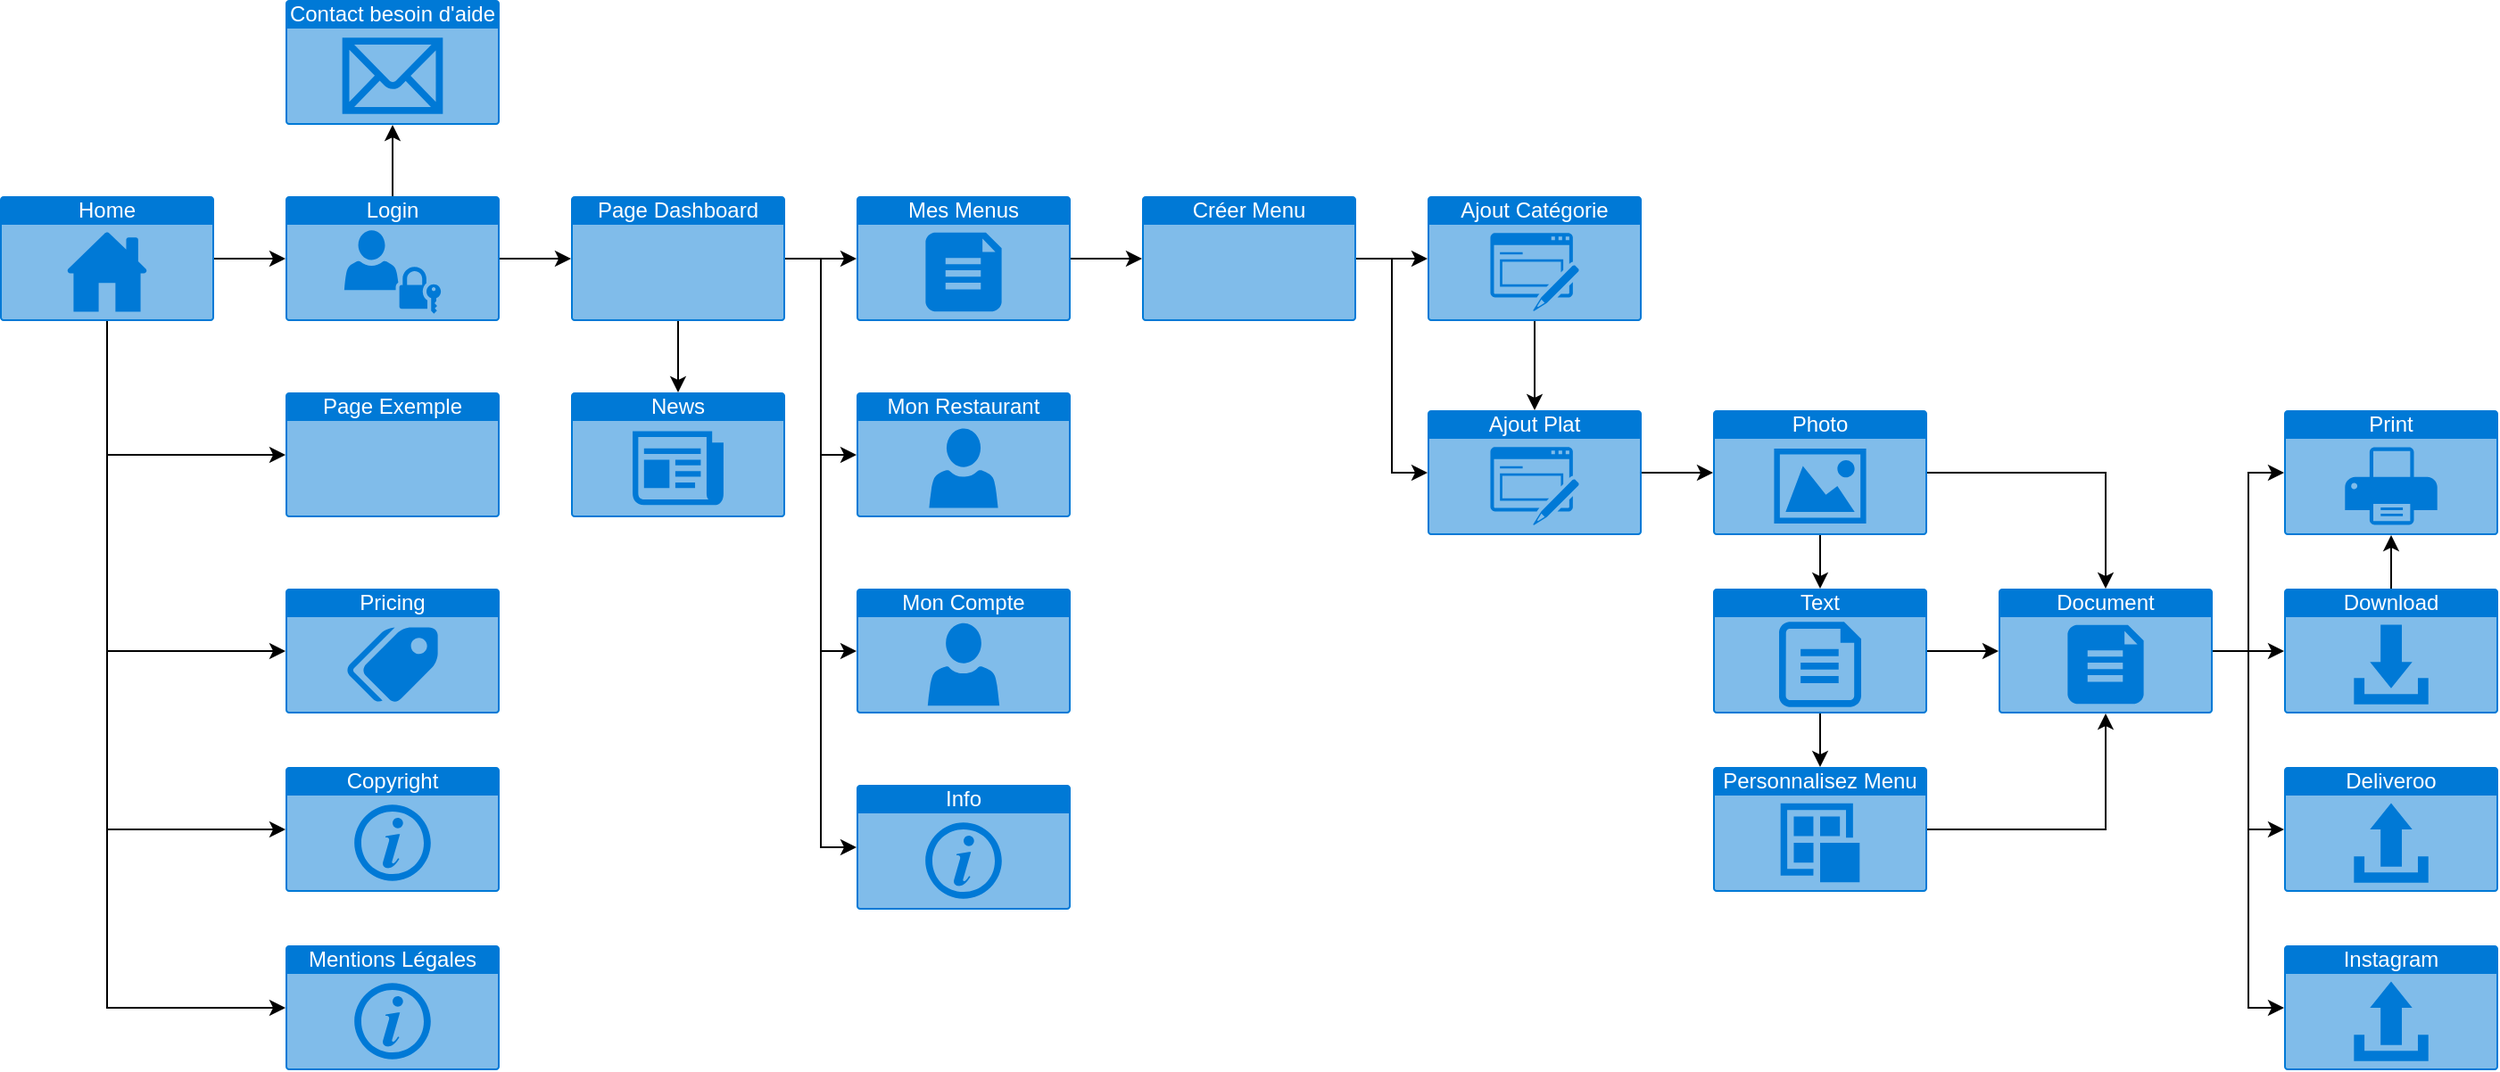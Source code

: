 <mxfile version="21.1.2" type="github">
  <diagram name="Page-1" id="VqAYsBs6g-JY-Q1anHcJ">
    <mxGraphModel dx="1541" dy="1104" grid="1" gridSize="10" guides="1" tooltips="1" connect="1" arrows="1" fold="1" page="1" pageScale="1" pageWidth="1169" pageHeight="827" math="0" shadow="0">
      <root>
        <mxCell id="0" />
        <mxCell id="1" parent="0" />
        <mxCell id="5dijK-Lq9n8P_Ewpj1uG-35" value="" style="edgeStyle=orthogonalEdgeStyle;rounded=0;orthogonalLoop=1;jettySize=auto;html=1;" edge="1" parent="1" source="5dijK-Lq9n8P_Ewpj1uG-2" target="5dijK-Lq9n8P_Ewpj1uG-8">
          <mxGeometry relative="1" as="geometry" />
        </mxCell>
        <mxCell id="5dijK-Lq9n8P_Ewpj1uG-68" value="" style="edgeStyle=orthogonalEdgeStyle;rounded=0;orthogonalLoop=1;jettySize=auto;html=1;" edge="1" parent="1" source="5dijK-Lq9n8P_Ewpj1uG-2" target="5dijK-Lq9n8P_Ewpj1uG-7">
          <mxGeometry relative="1" as="geometry" />
        </mxCell>
        <mxCell id="5dijK-Lq9n8P_Ewpj1uG-2" value="Login" style="html=1;whiteSpace=wrap;strokeColor=none;fillColor=#0079D6;labelPosition=center;verticalLabelPosition=middle;verticalAlign=top;align=center;fontSize=12;outlineConnect=0;spacingTop=-6;fontColor=#FFFFFF;sketch=0;shape=mxgraph.sitemap.login;" vertex="1" parent="1">
          <mxGeometry x="360" y="200" width="120" height="70" as="geometry" />
        </mxCell>
        <mxCell id="5dijK-Lq9n8P_Ewpj1uG-3" value="Page Exemple" style="html=1;whiteSpace=wrap;strokeColor=none;fillColor=#0079D6;labelPosition=center;verticalLabelPosition=middle;verticalAlign=top;align=center;fontSize=12;outlineConnect=0;spacingTop=-6;fontColor=#FFFFFF;sketch=0;shape=mxgraph.sitemap.page;" vertex="1" parent="1">
          <mxGeometry x="360" y="310" width="120" height="70" as="geometry" />
        </mxCell>
        <mxCell id="5dijK-Lq9n8P_Ewpj1uG-34" value="" style="edgeStyle=orthogonalEdgeStyle;rounded=0;orthogonalLoop=1;jettySize=auto;html=1;" edge="1" parent="1" source="5dijK-Lq9n8P_Ewpj1uG-5" target="5dijK-Lq9n8P_Ewpj1uG-2">
          <mxGeometry relative="1" as="geometry" />
        </mxCell>
        <mxCell id="5dijK-Lq9n8P_Ewpj1uG-62" style="edgeStyle=orthogonalEdgeStyle;rounded=0;orthogonalLoop=1;jettySize=auto;html=1;exitX=0.5;exitY=1;exitDx=0;exitDy=0;exitPerimeter=0;entryX=0;entryY=0.5;entryDx=0;entryDy=0;entryPerimeter=0;" edge="1" parent="1" source="5dijK-Lq9n8P_Ewpj1uG-5" target="5dijK-Lq9n8P_Ewpj1uG-11">
          <mxGeometry relative="1" as="geometry" />
        </mxCell>
        <mxCell id="5dijK-Lq9n8P_Ewpj1uG-63" style="edgeStyle=orthogonalEdgeStyle;rounded=0;orthogonalLoop=1;jettySize=auto;html=1;exitX=0.5;exitY=1;exitDx=0;exitDy=0;exitPerimeter=0;entryX=0;entryY=0.5;entryDx=0;entryDy=0;entryPerimeter=0;" edge="1" parent="1" source="5dijK-Lq9n8P_Ewpj1uG-5" target="5dijK-Lq9n8P_Ewpj1uG-3">
          <mxGeometry relative="1" as="geometry" />
        </mxCell>
        <mxCell id="5dijK-Lq9n8P_Ewpj1uG-66" style="edgeStyle=orthogonalEdgeStyle;rounded=0;orthogonalLoop=1;jettySize=auto;html=1;exitX=0.5;exitY=1;exitDx=0;exitDy=0;exitPerimeter=0;entryX=0;entryY=0.5;entryDx=0;entryDy=0;entryPerimeter=0;" edge="1" parent="1" source="5dijK-Lq9n8P_Ewpj1uG-5" target="5dijK-Lq9n8P_Ewpj1uG-65">
          <mxGeometry relative="1" as="geometry" />
        </mxCell>
        <mxCell id="5dijK-Lq9n8P_Ewpj1uG-67" style="edgeStyle=orthogonalEdgeStyle;rounded=0;orthogonalLoop=1;jettySize=auto;html=1;exitX=0.5;exitY=1;exitDx=0;exitDy=0;exitPerimeter=0;entryX=0;entryY=0.5;entryDx=0;entryDy=0;entryPerimeter=0;" edge="1" parent="1" source="5dijK-Lq9n8P_Ewpj1uG-5" target="5dijK-Lq9n8P_Ewpj1uG-64">
          <mxGeometry relative="1" as="geometry" />
        </mxCell>
        <mxCell id="5dijK-Lq9n8P_Ewpj1uG-5" value="Home" style="html=1;whiteSpace=wrap;strokeColor=none;fillColor=#0079D6;labelPosition=center;verticalLabelPosition=middle;verticalAlign=top;align=center;fontSize=12;outlineConnect=0;spacingTop=-6;fontColor=#FFFFFF;sketch=0;shape=mxgraph.sitemap.home;" vertex="1" parent="1">
          <mxGeometry x="200" y="200" width="120" height="70" as="geometry" />
        </mxCell>
        <mxCell id="5dijK-Lq9n8P_Ewpj1uG-7" value="Contact besoin d&#39;aide" style="html=1;whiteSpace=wrap;strokeColor=none;fillColor=#0079D6;labelPosition=center;verticalLabelPosition=middle;verticalAlign=top;align=center;fontSize=12;outlineConnect=0;spacingTop=-6;fontColor=#FFFFFF;sketch=0;shape=mxgraph.sitemap.mail;" vertex="1" parent="1">
          <mxGeometry x="360" y="90" width="120" height="70" as="geometry" />
        </mxCell>
        <mxCell id="5dijK-Lq9n8P_Ewpj1uG-36" value="" style="edgeStyle=orthogonalEdgeStyle;rounded=0;orthogonalLoop=1;jettySize=auto;html=1;" edge="1" parent="1" source="5dijK-Lq9n8P_Ewpj1uG-8" target="5dijK-Lq9n8P_Ewpj1uG-31">
          <mxGeometry relative="1" as="geometry" />
        </mxCell>
        <mxCell id="5dijK-Lq9n8P_Ewpj1uG-37" value="" style="edgeStyle=orthogonalEdgeStyle;rounded=0;orthogonalLoop=1;jettySize=auto;html=1;" edge="1" parent="1" source="5dijK-Lq9n8P_Ewpj1uG-8" target="5dijK-Lq9n8P_Ewpj1uG-14">
          <mxGeometry relative="1" as="geometry" />
        </mxCell>
        <mxCell id="5dijK-Lq9n8P_Ewpj1uG-69" style="edgeStyle=orthogonalEdgeStyle;rounded=0;orthogonalLoop=1;jettySize=auto;html=1;exitX=1;exitY=0.5;exitDx=0;exitDy=0;exitPerimeter=0;entryX=0;entryY=0.5;entryDx=0;entryDy=0;entryPerimeter=0;" edge="1" parent="1" source="5dijK-Lq9n8P_Ewpj1uG-8" target="5dijK-Lq9n8P_Ewpj1uG-10">
          <mxGeometry relative="1" as="geometry" />
        </mxCell>
        <mxCell id="5dijK-Lq9n8P_Ewpj1uG-70" style="edgeStyle=orthogonalEdgeStyle;rounded=0;orthogonalLoop=1;jettySize=auto;html=1;exitX=1;exitY=0.5;exitDx=0;exitDy=0;exitPerimeter=0;entryX=0;entryY=0.5;entryDx=0;entryDy=0;entryPerimeter=0;" edge="1" parent="1" source="5dijK-Lq9n8P_Ewpj1uG-8" target="5dijK-Lq9n8P_Ewpj1uG-13">
          <mxGeometry relative="1" as="geometry" />
        </mxCell>
        <mxCell id="5dijK-Lq9n8P_Ewpj1uG-71" style="edgeStyle=orthogonalEdgeStyle;rounded=0;orthogonalLoop=1;jettySize=auto;html=1;exitX=1;exitY=0.5;exitDx=0;exitDy=0;exitPerimeter=0;entryX=0;entryY=0.5;entryDx=0;entryDy=0;entryPerimeter=0;" edge="1" parent="1" source="5dijK-Lq9n8P_Ewpj1uG-8" target="5dijK-Lq9n8P_Ewpj1uG-21">
          <mxGeometry relative="1" as="geometry" />
        </mxCell>
        <mxCell id="5dijK-Lq9n8P_Ewpj1uG-8" value="Page Dashboard" style="html=1;whiteSpace=wrap;strokeColor=none;fillColor=#0079D6;labelPosition=center;verticalLabelPosition=middle;verticalAlign=top;align=center;fontSize=12;outlineConnect=0;spacingTop=-6;fontColor=#FFFFFF;sketch=0;shape=mxgraph.sitemap.page;" vertex="1" parent="1">
          <mxGeometry x="520" y="200" width="120" height="70" as="geometry" />
        </mxCell>
        <mxCell id="5dijK-Lq9n8P_Ewpj1uG-10" value="Mon Restaurant" style="html=1;whiteSpace=wrap;strokeColor=none;fillColor=#0079D6;labelPosition=center;verticalLabelPosition=middle;verticalAlign=top;align=center;fontSize=12;outlineConnect=0;spacingTop=-6;fontColor=#FFFFFF;sketch=0;shape=mxgraph.sitemap.profile;" vertex="1" parent="1">
          <mxGeometry x="680" y="310" width="120" height="70" as="geometry" />
        </mxCell>
        <mxCell id="5dijK-Lq9n8P_Ewpj1uG-11" value="Pricing" style="html=1;whiteSpace=wrap;strokeColor=none;fillColor=#0079D6;labelPosition=center;verticalLabelPosition=middle;verticalAlign=top;align=center;fontSize=12;outlineConnect=0;spacingTop=-6;fontColor=#FFFFFF;sketch=0;shape=mxgraph.sitemap.pricing;" vertex="1" parent="1">
          <mxGeometry x="360" y="420" width="120" height="70" as="geometry" />
        </mxCell>
        <mxCell id="5dijK-Lq9n8P_Ewpj1uG-13" value="Mon Compte" style="html=1;whiteSpace=wrap;strokeColor=none;fillColor=#0079D6;labelPosition=center;verticalLabelPosition=middle;verticalAlign=top;align=center;fontSize=12;outlineConnect=0;spacingTop=-6;fontColor=#FFFFFF;sketch=0;shape=mxgraph.sitemap.user;" vertex="1" parent="1">
          <mxGeometry x="680" y="420" width="120" height="70" as="geometry" />
        </mxCell>
        <mxCell id="5dijK-Lq9n8P_Ewpj1uG-61" value="" style="edgeStyle=orthogonalEdgeStyle;rounded=0;orthogonalLoop=1;jettySize=auto;html=1;" edge="1" parent="1" source="5dijK-Lq9n8P_Ewpj1uG-14" target="5dijK-Lq9n8P_Ewpj1uG-59">
          <mxGeometry relative="1" as="geometry" />
        </mxCell>
        <mxCell id="5dijK-Lq9n8P_Ewpj1uG-14" value="Mes Menus" style="html=1;whiteSpace=wrap;strokeColor=none;fillColor=#0079D6;labelPosition=center;verticalLabelPosition=middle;verticalAlign=top;align=center;fontSize=12;outlineConnect=0;spacingTop=-6;fontColor=#FFFFFF;sketch=0;shape=mxgraph.sitemap.document;" vertex="1" parent="1">
          <mxGeometry x="680" y="200" width="120" height="70" as="geometry" />
        </mxCell>
        <mxCell id="5dijK-Lq9n8P_Ewpj1uG-42" value="" style="edgeStyle=orthogonalEdgeStyle;rounded=0;orthogonalLoop=1;jettySize=auto;html=1;" edge="1" parent="1" source="5dijK-Lq9n8P_Ewpj1uG-18" target="5dijK-Lq9n8P_Ewpj1uG-20">
          <mxGeometry relative="1" as="geometry" />
        </mxCell>
        <mxCell id="5dijK-Lq9n8P_Ewpj1uG-18" value="Ajout Catégorie" style="html=1;whiteSpace=wrap;strokeColor=none;fillColor=#0079D6;labelPosition=center;verticalLabelPosition=middle;verticalAlign=top;align=center;fontSize=12;outlineConnect=0;spacingTop=-6;fontColor=#FFFFFF;sketch=0;shape=mxgraph.sitemap.form;" vertex="1" parent="1">
          <mxGeometry x="1000" y="200" width="120" height="70" as="geometry" />
        </mxCell>
        <mxCell id="5dijK-Lq9n8P_Ewpj1uG-44" value="" style="edgeStyle=orthogonalEdgeStyle;rounded=0;orthogonalLoop=1;jettySize=auto;html=1;" edge="1" parent="1" source="5dijK-Lq9n8P_Ewpj1uG-20" target="5dijK-Lq9n8P_Ewpj1uG-22">
          <mxGeometry relative="1" as="geometry" />
        </mxCell>
        <mxCell id="5dijK-Lq9n8P_Ewpj1uG-20" value="Ajout Plat" style="html=1;whiteSpace=wrap;strokeColor=none;fillColor=#0079D6;labelPosition=center;verticalLabelPosition=middle;verticalAlign=top;align=center;fontSize=12;outlineConnect=0;spacingTop=-6;fontColor=#FFFFFF;sketch=0;shape=mxgraph.sitemap.form;" vertex="1" parent="1">
          <mxGeometry x="1000" y="320" width="120" height="70" as="geometry" />
        </mxCell>
        <mxCell id="5dijK-Lq9n8P_Ewpj1uG-21" value="Info" style="html=1;whiteSpace=wrap;strokeColor=none;fillColor=#0079D6;labelPosition=center;verticalLabelPosition=middle;verticalAlign=top;align=center;fontSize=12;outlineConnect=0;spacingTop=-6;fontColor=#FFFFFF;sketch=0;shape=mxgraph.sitemap.info;" vertex="1" parent="1">
          <mxGeometry x="680" y="530" width="120" height="70" as="geometry" />
        </mxCell>
        <mxCell id="5dijK-Lq9n8P_Ewpj1uG-46" value="" style="edgeStyle=orthogonalEdgeStyle;rounded=0;orthogonalLoop=1;jettySize=auto;html=1;" edge="1" parent="1" source="5dijK-Lq9n8P_Ewpj1uG-22" target="5dijK-Lq9n8P_Ewpj1uG-23">
          <mxGeometry relative="1" as="geometry" />
        </mxCell>
        <mxCell id="5dijK-Lq9n8P_Ewpj1uG-52" style="edgeStyle=orthogonalEdgeStyle;rounded=0;orthogonalLoop=1;jettySize=auto;html=1;entryX=0.5;entryY=0;entryDx=0;entryDy=0;entryPerimeter=0;" edge="1" parent="1" source="5dijK-Lq9n8P_Ewpj1uG-22" target="5dijK-Lq9n8P_Ewpj1uG-24">
          <mxGeometry relative="1" as="geometry" />
        </mxCell>
        <mxCell id="5dijK-Lq9n8P_Ewpj1uG-22" value="Photo" style="html=1;whiteSpace=wrap;strokeColor=none;fillColor=#0079D6;labelPosition=center;verticalLabelPosition=middle;verticalAlign=top;align=center;fontSize=12;outlineConnect=0;spacingTop=-6;fontColor=#FFFFFF;sketch=0;shape=mxgraph.sitemap.photo;" vertex="1" parent="1">
          <mxGeometry x="1160" y="320" width="120" height="70" as="geometry" />
        </mxCell>
        <mxCell id="5dijK-Lq9n8P_Ewpj1uG-45" value="" style="edgeStyle=orthogonalEdgeStyle;rounded=0;orthogonalLoop=1;jettySize=auto;html=1;" edge="1" parent="1" source="5dijK-Lq9n8P_Ewpj1uG-23" target="5dijK-Lq9n8P_Ewpj1uG-26">
          <mxGeometry relative="1" as="geometry" />
        </mxCell>
        <mxCell id="5dijK-Lq9n8P_Ewpj1uG-51" value="" style="edgeStyle=orthogonalEdgeStyle;rounded=0;orthogonalLoop=1;jettySize=auto;html=1;" edge="1" parent="1" source="5dijK-Lq9n8P_Ewpj1uG-23" target="5dijK-Lq9n8P_Ewpj1uG-24">
          <mxGeometry relative="1" as="geometry" />
        </mxCell>
        <mxCell id="5dijK-Lq9n8P_Ewpj1uG-23" value="Text" style="html=1;whiteSpace=wrap;strokeColor=none;fillColor=#0079D6;labelPosition=center;verticalLabelPosition=middle;verticalAlign=top;align=center;fontSize=12;outlineConnect=0;spacingTop=-6;fontColor=#FFFFFF;sketch=0;shape=mxgraph.sitemap.text;" vertex="1" parent="1">
          <mxGeometry x="1160" y="420" width="120" height="70" as="geometry" />
        </mxCell>
        <mxCell id="5dijK-Lq9n8P_Ewpj1uG-54" value="" style="edgeStyle=orthogonalEdgeStyle;rounded=0;orthogonalLoop=1;jettySize=auto;html=1;" edge="1" parent="1" source="5dijK-Lq9n8P_Ewpj1uG-24" target="5dijK-Lq9n8P_Ewpj1uG-28">
          <mxGeometry relative="1" as="geometry" />
        </mxCell>
        <mxCell id="5dijK-Lq9n8P_Ewpj1uG-55" style="edgeStyle=orthogonalEdgeStyle;rounded=0;orthogonalLoop=1;jettySize=auto;html=1;exitX=1;exitY=0.5;exitDx=0;exitDy=0;exitPerimeter=0;entryX=0;entryY=0.5;entryDx=0;entryDy=0;entryPerimeter=0;" edge="1" parent="1" source="5dijK-Lq9n8P_Ewpj1uG-24" target="5dijK-Lq9n8P_Ewpj1uG-30">
          <mxGeometry relative="1" as="geometry" />
        </mxCell>
        <mxCell id="5dijK-Lq9n8P_Ewpj1uG-56" style="edgeStyle=orthogonalEdgeStyle;rounded=0;orthogonalLoop=1;jettySize=auto;html=1;exitX=1;exitY=0.5;exitDx=0;exitDy=0;exitPerimeter=0;entryX=0;entryY=0.5;entryDx=0;entryDy=0;entryPerimeter=0;" edge="1" parent="1" source="5dijK-Lq9n8P_Ewpj1uG-24" target="5dijK-Lq9n8P_Ewpj1uG-29">
          <mxGeometry relative="1" as="geometry" />
        </mxCell>
        <mxCell id="5dijK-Lq9n8P_Ewpj1uG-73" style="edgeStyle=orthogonalEdgeStyle;rounded=0;orthogonalLoop=1;jettySize=auto;html=1;exitX=1;exitY=0.5;exitDx=0;exitDy=0;exitPerimeter=0;entryX=0;entryY=0.5;entryDx=0;entryDy=0;entryPerimeter=0;" edge="1" parent="1" source="5dijK-Lq9n8P_Ewpj1uG-24" target="5dijK-Lq9n8P_Ewpj1uG-27">
          <mxGeometry relative="1" as="geometry" />
        </mxCell>
        <mxCell id="5dijK-Lq9n8P_Ewpj1uG-24" value="Document" style="html=1;whiteSpace=wrap;strokeColor=none;fillColor=#0079D6;labelPosition=center;verticalLabelPosition=middle;verticalAlign=top;align=center;fontSize=12;outlineConnect=0;spacingTop=-6;fontColor=#FFFFFF;sketch=0;shape=mxgraph.sitemap.document;" vertex="1" parent="1">
          <mxGeometry x="1320" y="420" width="120" height="70" as="geometry" />
        </mxCell>
        <mxCell id="5dijK-Lq9n8P_Ewpj1uG-53" style="edgeStyle=orthogonalEdgeStyle;rounded=0;orthogonalLoop=1;jettySize=auto;html=1;exitX=1;exitY=0.5;exitDx=0;exitDy=0;exitPerimeter=0;entryX=0.5;entryY=1;entryDx=0;entryDy=0;entryPerimeter=0;" edge="1" parent="1" source="5dijK-Lq9n8P_Ewpj1uG-26" target="5dijK-Lq9n8P_Ewpj1uG-24">
          <mxGeometry relative="1" as="geometry" />
        </mxCell>
        <mxCell id="5dijK-Lq9n8P_Ewpj1uG-26" value="Personnalisez Menu" style="html=1;whiteSpace=wrap;strokeColor=none;fillColor=#0079D6;labelPosition=center;verticalLabelPosition=middle;verticalAlign=top;align=center;fontSize=12;outlineConnect=0;spacingTop=-6;fontColor=#FFFFFF;sketch=0;shape=mxgraph.sitemap.post;" vertex="1" parent="1">
          <mxGeometry x="1160" y="520" width="120" height="70" as="geometry" />
        </mxCell>
        <mxCell id="5dijK-Lq9n8P_Ewpj1uG-27" value="Print" style="html=1;whiteSpace=wrap;strokeColor=none;fillColor=#0079D6;labelPosition=center;verticalLabelPosition=middle;verticalAlign=top;align=center;fontSize=12;outlineConnect=0;spacingTop=-6;fontColor=#FFFFFF;sketch=0;shape=mxgraph.sitemap.print;" vertex="1" parent="1">
          <mxGeometry x="1480" y="320" width="120" height="70" as="geometry" />
        </mxCell>
        <mxCell id="5dijK-Lq9n8P_Ewpj1uG-50" value="" style="edgeStyle=orthogonalEdgeStyle;rounded=0;orthogonalLoop=1;jettySize=auto;html=1;" edge="1" parent="1" source="5dijK-Lq9n8P_Ewpj1uG-28" target="5dijK-Lq9n8P_Ewpj1uG-27">
          <mxGeometry relative="1" as="geometry" />
        </mxCell>
        <mxCell id="5dijK-Lq9n8P_Ewpj1uG-28" value="Download" style="html=1;whiteSpace=wrap;strokeColor=none;fillColor=#0079D6;labelPosition=center;verticalLabelPosition=middle;verticalAlign=top;align=center;fontSize=12;outlineConnect=0;spacingTop=-6;fontColor=#FFFFFF;sketch=0;shape=mxgraph.sitemap.download;" vertex="1" parent="1">
          <mxGeometry x="1480" y="420" width="120" height="70" as="geometry" />
        </mxCell>
        <mxCell id="5dijK-Lq9n8P_Ewpj1uG-29" value="Deliveroo" style="html=1;whiteSpace=wrap;strokeColor=none;fillColor=#0079D6;labelPosition=center;verticalLabelPosition=middle;verticalAlign=top;align=center;fontSize=12;outlineConnect=0;spacingTop=-6;fontColor=#FFFFFF;sketch=0;shape=mxgraph.sitemap.upload;" vertex="1" parent="1">
          <mxGeometry x="1480" y="520" width="120" height="70" as="geometry" />
        </mxCell>
        <mxCell id="5dijK-Lq9n8P_Ewpj1uG-30" value="Instagram" style="html=1;whiteSpace=wrap;strokeColor=none;fillColor=#0079D6;labelPosition=center;verticalLabelPosition=middle;verticalAlign=top;align=center;fontSize=12;outlineConnect=0;spacingTop=-6;fontColor=#FFFFFF;sketch=0;shape=mxgraph.sitemap.upload;" vertex="1" parent="1">
          <mxGeometry x="1480" y="620" width="120" height="70" as="geometry" />
        </mxCell>
        <mxCell id="5dijK-Lq9n8P_Ewpj1uG-31" value="News" style="html=1;whiteSpace=wrap;strokeColor=none;fillColor=#0079D6;labelPosition=center;verticalLabelPosition=middle;verticalAlign=top;align=center;fontSize=12;outlineConnect=0;spacingTop=-6;fontColor=#FFFFFF;sketch=0;shape=mxgraph.sitemap.news;" vertex="1" parent="1">
          <mxGeometry x="520" y="310" width="120" height="70" as="geometry" />
        </mxCell>
        <mxCell id="5dijK-Lq9n8P_Ewpj1uG-60" value="" style="edgeStyle=orthogonalEdgeStyle;rounded=0;orthogonalLoop=1;jettySize=auto;html=1;" edge="1" parent="1" source="5dijK-Lq9n8P_Ewpj1uG-59" target="5dijK-Lq9n8P_Ewpj1uG-18">
          <mxGeometry relative="1" as="geometry" />
        </mxCell>
        <mxCell id="5dijK-Lq9n8P_Ewpj1uG-72" style="edgeStyle=orthogonalEdgeStyle;rounded=0;orthogonalLoop=1;jettySize=auto;html=1;exitX=1;exitY=0.5;exitDx=0;exitDy=0;exitPerimeter=0;entryX=0;entryY=0.5;entryDx=0;entryDy=0;entryPerimeter=0;" edge="1" parent="1" source="5dijK-Lq9n8P_Ewpj1uG-59" target="5dijK-Lq9n8P_Ewpj1uG-20">
          <mxGeometry relative="1" as="geometry" />
        </mxCell>
        <mxCell id="5dijK-Lq9n8P_Ewpj1uG-59" value="Créer Menu" style="html=1;whiteSpace=wrap;strokeColor=none;fillColor=#0079D6;labelPosition=center;verticalLabelPosition=middle;verticalAlign=top;align=center;fontSize=12;outlineConnect=0;spacingTop=-6;fontColor=#FFFFFF;sketch=0;shape=mxgraph.sitemap.page;" vertex="1" parent="1">
          <mxGeometry x="840" y="200" width="120" height="70" as="geometry" />
        </mxCell>
        <mxCell id="5dijK-Lq9n8P_Ewpj1uG-64" value="Mentions Légales" style="html=1;whiteSpace=wrap;strokeColor=none;fillColor=#0079D6;labelPosition=center;verticalLabelPosition=middle;verticalAlign=top;align=center;fontSize=12;outlineConnect=0;spacingTop=-6;fontColor=#FFFFFF;sketch=0;shape=mxgraph.sitemap.info;" vertex="1" parent="1">
          <mxGeometry x="360" y="620" width="120" height="70" as="geometry" />
        </mxCell>
        <mxCell id="5dijK-Lq9n8P_Ewpj1uG-65" value="Copyright" style="html=1;whiteSpace=wrap;strokeColor=none;fillColor=#0079D6;labelPosition=center;verticalLabelPosition=middle;verticalAlign=top;align=center;fontSize=12;outlineConnect=0;spacingTop=-6;fontColor=#FFFFFF;sketch=0;shape=mxgraph.sitemap.info;" vertex="1" parent="1">
          <mxGeometry x="360" y="520" width="120" height="70" as="geometry" />
        </mxCell>
      </root>
    </mxGraphModel>
  </diagram>
</mxfile>
